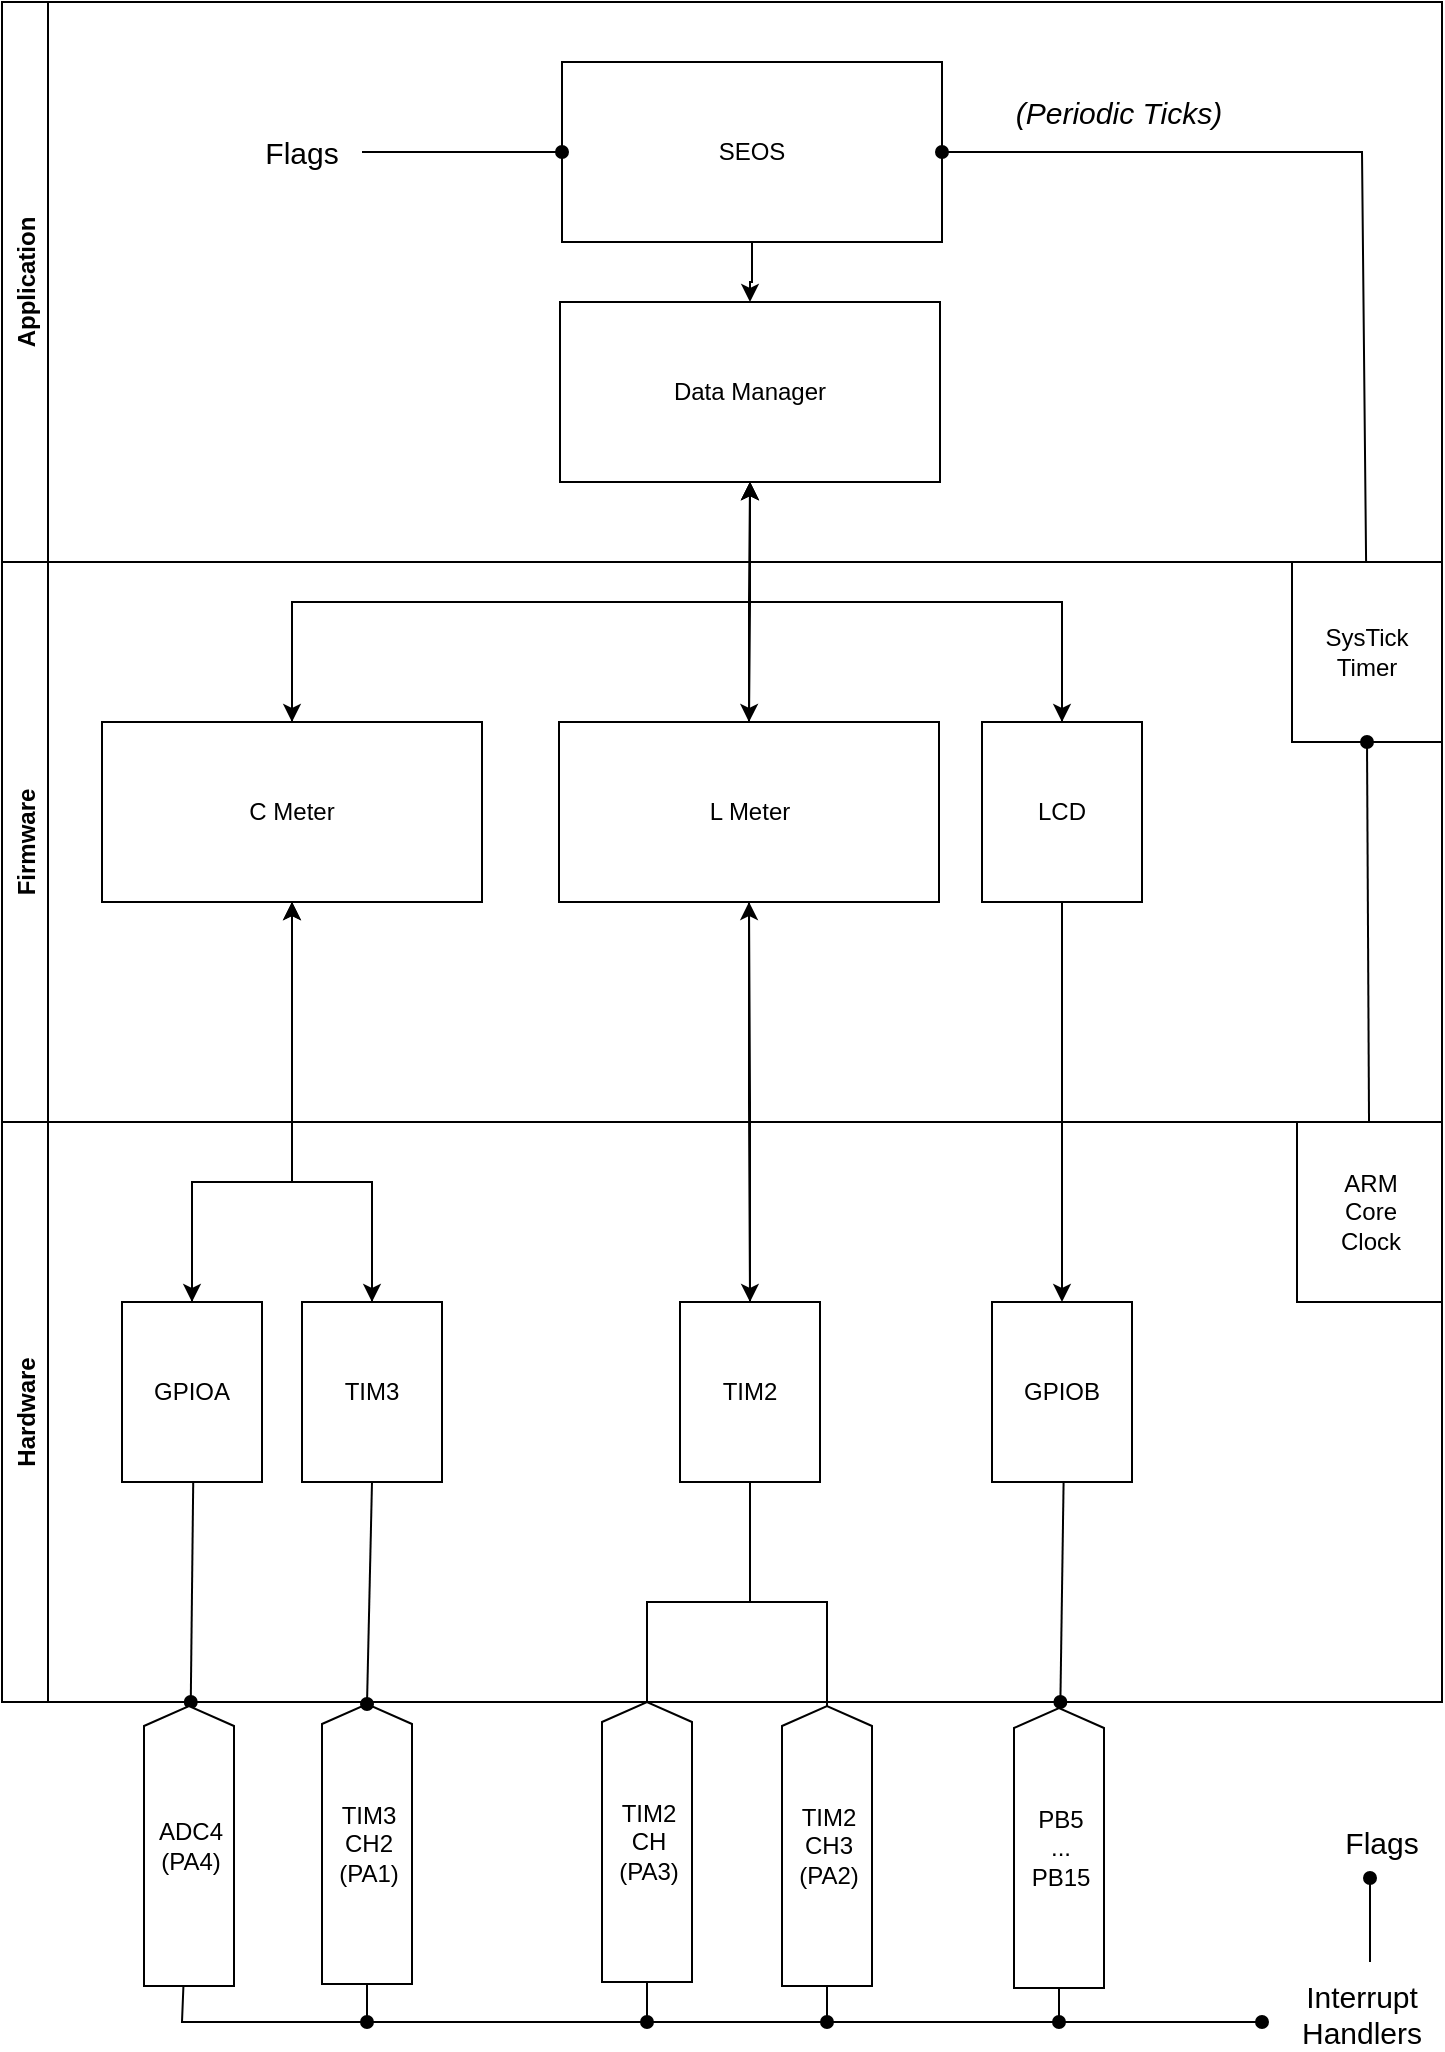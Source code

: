 <mxfile version="15.7.0" type="github">
  <diagram id="mKwzxO0O0rPcAXsIjFLo" name="Page-1">
    <mxGraphModel dx="868" dy="440" grid="1" gridSize="10" guides="1" tooltips="1" connect="1" arrows="1" fold="1" page="1" pageScale="1" pageWidth="827" pageHeight="1169" math="0" shadow="0">
      <root>
        <mxCell id="0" />
        <mxCell id="1" parent="0" />
        <mxCell id="-3VCderYdcZdXz5sE5gP-5" value="Application" style="swimlane;horizontal=0;strokeColor=#000000;" parent="1" vertex="1">
          <mxGeometry x="40" y="80" width="720" height="280" as="geometry" />
        </mxCell>
        <mxCell id="-3VCderYdcZdXz5sE5gP-17" value="Data Manager" style="rounded=0;whiteSpace=wrap;html=1;" parent="-3VCderYdcZdXz5sE5gP-5" vertex="1">
          <mxGeometry x="279" y="150" width="190" height="90" as="geometry" />
        </mxCell>
        <mxCell id="-3VCderYdcZdXz5sE5gP-20" style="edgeStyle=orthogonalEdgeStyle;rounded=0;orthogonalLoop=1;jettySize=auto;html=1;" parent="-3VCderYdcZdXz5sE5gP-5" source="-3VCderYdcZdXz5sE5gP-18" target="-3VCderYdcZdXz5sE5gP-17" edge="1">
          <mxGeometry relative="1" as="geometry" />
        </mxCell>
        <mxCell id="-3VCderYdcZdXz5sE5gP-18" value="SEOS" style="rounded=0;whiteSpace=wrap;html=1;" parent="-3VCderYdcZdXz5sE5gP-5" vertex="1">
          <mxGeometry x="280" y="30" width="190" height="90" as="geometry" />
        </mxCell>
        <mxCell id="1s72aTYgNOaA4HXkuUWP-27" style="edgeStyle=none;rounded=0;orthogonalLoop=1;jettySize=auto;html=1;entryX=0;entryY=0.5;entryDx=0;entryDy=0;endArrow=oval;endFill=1;strokeColor=#000000;" parent="-3VCderYdcZdXz5sE5gP-5" source="1s72aTYgNOaA4HXkuUWP-26" target="-3VCderYdcZdXz5sE5gP-18" edge="1">
          <mxGeometry relative="1" as="geometry" />
        </mxCell>
        <mxCell id="1s72aTYgNOaA4HXkuUWP-26" value="Flags" style="text;html=1;strokeColor=none;fillColor=none;align=center;verticalAlign=middle;whiteSpace=wrap;rounded=0;fontSize=15;" parent="-3VCderYdcZdXz5sE5gP-5" vertex="1">
          <mxGeometry x="120" y="60" width="60" height="30" as="geometry" />
        </mxCell>
        <mxCell id="1s72aTYgNOaA4HXkuUWP-39" value="&lt;i&gt;(Periodic Ticks)&lt;/i&gt;" style="text;html=1;strokeColor=none;fillColor=none;align=center;verticalAlign=middle;whiteSpace=wrap;rounded=0;fontSize=15;" parent="-3VCderYdcZdXz5sE5gP-5" vertex="1">
          <mxGeometry x="497" y="40" width="123" height="30" as="geometry" />
        </mxCell>
        <mxCell id="-3VCderYdcZdXz5sE5gP-6" value="Firmware" style="swimlane;horizontal=0;" parent="1" vertex="1">
          <mxGeometry x="40" y="360" width="720" height="280" as="geometry" />
        </mxCell>
        <mxCell id="1s72aTYgNOaA4HXkuUWP-4" value="&lt;div&gt;SysTick&lt;/div&gt;&lt;div&gt;Timer&lt;br&gt;&lt;/div&gt;" style="rounded=0;whiteSpace=wrap;html=1;" parent="-3VCderYdcZdXz5sE5gP-6" vertex="1">
          <mxGeometry x="645" width="75" height="90" as="geometry" />
        </mxCell>
        <mxCell id="-3VCderYdcZdXz5sE5gP-8" value="C Meter" style="rounded=0;whiteSpace=wrap;html=1;" parent="-3VCderYdcZdXz5sE5gP-6" vertex="1">
          <mxGeometry x="50" y="80" width="190" height="90" as="geometry" />
        </mxCell>
        <mxCell id="-3VCderYdcZdXz5sE5gP-9" value="L Meter" style="rounded=0;whiteSpace=wrap;html=1;" parent="-3VCderYdcZdXz5sE5gP-6" vertex="1">
          <mxGeometry x="278.5" y="80" width="190" height="90" as="geometry" />
        </mxCell>
        <mxCell id="-3VCderYdcZdXz5sE5gP-10" value="LCD" style="rounded=0;whiteSpace=wrap;html=1;" parent="-3VCderYdcZdXz5sE5gP-6" vertex="1">
          <mxGeometry x="490" y="80" width="80" height="90" as="geometry" />
        </mxCell>
        <mxCell id="-3VCderYdcZdXz5sE5gP-7" value="Hardware" style="swimlane;horizontal=0;" parent="1" vertex="1">
          <mxGeometry x="40" y="640" width="720" height="290" as="geometry" />
        </mxCell>
        <mxCell id="1s72aTYgNOaA4HXkuUWP-3" value="&lt;div&gt;ARM&lt;/div&gt;&lt;div&gt;Core&lt;/div&gt;&lt;div&gt;Clock&lt;br&gt;&lt;/div&gt;" style="rounded=0;whiteSpace=wrap;html=1;" parent="-3VCderYdcZdXz5sE5gP-7" vertex="1">
          <mxGeometry x="647.5" width="72.5" height="90" as="geometry" />
        </mxCell>
        <mxCell id="-3VCderYdcZdXz5sE5gP-11" value="GPIOA" style="rounded=0;whiteSpace=wrap;html=1;" parent="-3VCderYdcZdXz5sE5gP-7" vertex="1">
          <mxGeometry x="60" y="90" width="70" height="90" as="geometry" />
        </mxCell>
        <mxCell id="-3VCderYdcZdXz5sE5gP-13" value="TIM3" style="rounded=0;whiteSpace=wrap;html=1;" parent="-3VCderYdcZdXz5sE5gP-7" vertex="1">
          <mxGeometry x="150" y="90" width="70" height="90" as="geometry" />
        </mxCell>
        <mxCell id="-3VCderYdcZdXz5sE5gP-15" value="TIM2" style="rounded=0;whiteSpace=wrap;html=1;" parent="-3VCderYdcZdXz5sE5gP-7" vertex="1">
          <mxGeometry x="339" y="90" width="70" height="90" as="geometry" />
        </mxCell>
        <mxCell id="-3VCderYdcZdXz5sE5gP-16" value="GPIOB" style="rounded=0;whiteSpace=wrap;html=1;" parent="-3VCderYdcZdXz5sE5gP-7" vertex="1">
          <mxGeometry x="495" y="90" width="70" height="90" as="geometry" />
        </mxCell>
        <mxCell id="1s72aTYgNOaA4HXkuUWP-17" style="rounded=0;orthogonalLoop=1;jettySize=auto;html=1;strokeColor=default;endArrow=oval;endFill=1;" parent="-3VCderYdcZdXz5sE5gP-7" edge="1">
          <mxGeometry relative="1" as="geometry">
            <mxPoint x="95.61" y="180" as="sourcePoint" />
            <mxPoint x="94.388" y="290" as="targetPoint" />
          </mxGeometry>
        </mxCell>
        <mxCell id="1s72aTYgNOaA4HXkuUWP-18" style="rounded=0;orthogonalLoop=1;jettySize=auto;html=1;strokeColor=default;endArrow=oval;endFill=1;" parent="-3VCderYdcZdXz5sE5gP-7" edge="1">
          <mxGeometry relative="1" as="geometry">
            <mxPoint x="530.8" y="180" as="sourcePoint" />
            <mxPoint x="529.19" y="290" as="targetPoint" />
          </mxGeometry>
        </mxCell>
        <mxCell id="-3VCderYdcZdXz5sE5gP-22" style="edgeStyle=orthogonalEdgeStyle;rounded=0;orthogonalLoop=1;jettySize=auto;html=1;entryX=0.5;entryY=0;entryDx=0;entryDy=0;" parent="1" source="-3VCderYdcZdXz5sE5gP-17" target="-3VCderYdcZdXz5sE5gP-8" edge="1">
          <mxGeometry relative="1" as="geometry">
            <Array as="points">
              <mxPoint x="414" y="380" />
              <mxPoint x="185" y="380" />
            </Array>
          </mxGeometry>
        </mxCell>
        <mxCell id="-3VCderYdcZdXz5sE5gP-23" style="edgeStyle=orthogonalEdgeStyle;rounded=0;orthogonalLoop=1;jettySize=auto;html=1;" parent="1" source="-3VCderYdcZdXz5sE5gP-17" target="-3VCderYdcZdXz5sE5gP-9" edge="1">
          <mxGeometry relative="1" as="geometry" />
        </mxCell>
        <mxCell id="-3VCderYdcZdXz5sE5gP-24" style="edgeStyle=orthogonalEdgeStyle;rounded=0;orthogonalLoop=1;jettySize=auto;html=1;" parent="1" source="-3VCderYdcZdXz5sE5gP-17" target="-3VCderYdcZdXz5sE5gP-10" edge="1">
          <mxGeometry relative="1" as="geometry">
            <Array as="points">
              <mxPoint x="414" y="380" />
              <mxPoint x="570" y="380" />
            </Array>
          </mxGeometry>
        </mxCell>
        <mxCell id="-3VCderYdcZdXz5sE5gP-25" style="edgeStyle=orthogonalEdgeStyle;rounded=0;orthogonalLoop=1;jettySize=auto;html=1;" parent="1" source="-3VCderYdcZdXz5sE5gP-9" target="-3VCderYdcZdXz5sE5gP-17" edge="1">
          <mxGeometry relative="1" as="geometry" />
        </mxCell>
        <mxCell id="-3VCderYdcZdXz5sE5gP-26" style="edgeStyle=orthogonalEdgeStyle;rounded=0;orthogonalLoop=1;jettySize=auto;html=1;entryX=0.5;entryY=0;entryDx=0;entryDy=0;" parent="1" source="-3VCderYdcZdXz5sE5gP-8" target="-3VCderYdcZdXz5sE5gP-11" edge="1">
          <mxGeometry relative="1" as="geometry">
            <Array as="points">
              <mxPoint x="185" y="670" />
              <mxPoint x="135" y="670" />
            </Array>
          </mxGeometry>
        </mxCell>
        <mxCell id="-3VCderYdcZdXz5sE5gP-27" style="edgeStyle=orthogonalEdgeStyle;rounded=0;orthogonalLoop=1;jettySize=auto;html=1;" parent="1" source="-3VCderYdcZdXz5sE5gP-8" target="-3VCderYdcZdXz5sE5gP-13" edge="1">
          <mxGeometry relative="1" as="geometry">
            <Array as="points">
              <mxPoint x="185" y="670" />
              <mxPoint x="225" y="670" />
            </Array>
          </mxGeometry>
        </mxCell>
        <mxCell id="-3VCderYdcZdXz5sE5gP-30" style="edgeStyle=orthogonalEdgeStyle;rounded=0;orthogonalLoop=1;jettySize=auto;html=1;entryX=0.5;entryY=0;entryDx=0;entryDy=0;" parent="1" source="-3VCderYdcZdXz5sE5gP-10" target="-3VCderYdcZdXz5sE5gP-16" edge="1">
          <mxGeometry relative="1" as="geometry" />
        </mxCell>
        <mxCell id="-3VCderYdcZdXz5sE5gP-33" style="edgeStyle=orthogonalEdgeStyle;rounded=0;orthogonalLoop=1;jettySize=auto;html=1;entryX=0.5;entryY=1;entryDx=0;entryDy=0;" parent="1" source="-3VCderYdcZdXz5sE5gP-8" target="-3VCderYdcZdXz5sE5gP-17" edge="1">
          <mxGeometry relative="1" as="geometry">
            <Array as="points">
              <mxPoint x="185" y="380" />
              <mxPoint x="414" y="380" />
            </Array>
          </mxGeometry>
        </mxCell>
        <mxCell id="-3VCderYdcZdXz5sE5gP-34" style="edgeStyle=orthogonalEdgeStyle;rounded=0;orthogonalLoop=1;jettySize=auto;html=1;entryX=0.5;entryY=1;entryDx=0;entryDy=0;" parent="1" source="-3VCderYdcZdXz5sE5gP-10" target="-3VCderYdcZdXz5sE5gP-17" edge="1">
          <mxGeometry relative="1" as="geometry">
            <Array as="points">
              <mxPoint x="570" y="380" />
              <mxPoint x="414" y="380" />
            </Array>
          </mxGeometry>
        </mxCell>
        <mxCell id="-3VCderYdcZdXz5sE5gP-35" style="edgeStyle=orthogonalEdgeStyle;rounded=0;orthogonalLoop=1;jettySize=auto;html=1;entryX=0.5;entryY=1;entryDx=0;entryDy=0;" parent="1" source="-3VCderYdcZdXz5sE5gP-13" target="-3VCderYdcZdXz5sE5gP-8" edge="1">
          <mxGeometry relative="1" as="geometry">
            <Array as="points">
              <mxPoint x="225" y="670" />
              <mxPoint x="185" y="670" />
            </Array>
          </mxGeometry>
        </mxCell>
        <mxCell id="-3VCderYdcZdXz5sE5gP-36" style="edgeStyle=orthogonalEdgeStyle;rounded=0;orthogonalLoop=1;jettySize=auto;html=1;" parent="1" source="-3VCderYdcZdXz5sE5gP-11" target="-3VCderYdcZdXz5sE5gP-8" edge="1">
          <mxGeometry relative="1" as="geometry">
            <Array as="points">
              <mxPoint x="135" y="670" />
              <mxPoint x="185" y="670" />
            </Array>
          </mxGeometry>
        </mxCell>
        <mxCell id="1s72aTYgNOaA4HXkuUWP-35" style="edgeStyle=none;rounded=0;orthogonalLoop=1;jettySize=auto;html=1;endArrow=oval;endFill=1;strokeColor=#000000;" parent="1" source="1s72aTYgNOaA4HXkuUWP-12" edge="1">
          <mxGeometry relative="1" as="geometry">
            <mxPoint x="452.5" y="1090" as="targetPoint" />
          </mxGeometry>
        </mxCell>
        <mxCell id="1s72aTYgNOaA4HXkuUWP-12" value="&lt;div&gt;TIM2&lt;/div&gt;&lt;div&gt;CH3&lt;/div&gt;&lt;div&gt;(PA2)&lt;br&gt;&lt;/div&gt;" style="html=1;shadow=0;dashed=0;align=center;verticalAlign=middle;shape=mxgraph.arrows2.arrow;dy=0;dx=10;notch=0;direction=north;" parent="1" vertex="1">
          <mxGeometry x="430" y="932" width="45" height="140" as="geometry" />
        </mxCell>
        <mxCell id="1s72aTYgNOaA4HXkuUWP-33" style="edgeStyle=none;rounded=0;orthogonalLoop=1;jettySize=auto;html=1;endArrow=oval;endFill=1;strokeColor=#000000;" parent="1" source="1s72aTYgNOaA4HXkuUWP-13" edge="1">
          <mxGeometry relative="1" as="geometry">
            <mxPoint x="222.5" y="1090" as="targetPoint" />
          </mxGeometry>
        </mxCell>
        <mxCell id="1s72aTYgNOaA4HXkuUWP-13" value="&lt;div&gt;TIM3&lt;/div&gt;&lt;div&gt;CH2&lt;/div&gt;&lt;div&gt;(PA1)&lt;br&gt;&lt;/div&gt;" style="html=1;shadow=0;dashed=0;align=center;verticalAlign=middle;shape=mxgraph.arrows2.arrow;dy=0;dx=10;notch=0;direction=north;" parent="1" vertex="1">
          <mxGeometry x="200" y="931" width="45" height="140" as="geometry" />
        </mxCell>
        <mxCell id="1s72aTYgNOaA4HXkuUWP-36" style="edgeStyle=none;rounded=0;orthogonalLoop=1;jettySize=auto;html=1;endArrow=oval;endFill=1;strokeColor=#000000;" parent="1" source="1s72aTYgNOaA4HXkuUWP-14" edge="1">
          <mxGeometry relative="1" as="geometry">
            <mxPoint x="568.5" y="1090" as="targetPoint" />
          </mxGeometry>
        </mxCell>
        <mxCell id="1s72aTYgNOaA4HXkuUWP-14" value="&lt;div&gt;PB5&lt;/div&gt;&lt;div&gt;...&lt;/div&gt;&lt;div&gt;PB15&lt;br&gt;&lt;/div&gt;" style="html=1;shadow=0;dashed=0;align=center;verticalAlign=middle;shape=mxgraph.arrows2.arrow;dy=0;dx=10;notch=0;direction=north;" parent="1" vertex="1">
          <mxGeometry x="546" y="933" width="45" height="140" as="geometry" />
        </mxCell>
        <mxCell id="1s72aTYgNOaA4HXkuUWP-16" style="rounded=0;orthogonalLoop=1;jettySize=auto;html=1;strokeColor=default;endArrow=oval;endFill=1;exitX=0.5;exitY=1;exitDx=0;exitDy=0;entryX=1;entryY=0.5;entryDx=0;entryDy=0;entryPerimeter=0;" parent="1" source="-3VCderYdcZdXz5sE5gP-13" target="1s72aTYgNOaA4HXkuUWP-13" edge="1">
          <mxGeometry relative="1" as="geometry">
            <mxPoint x="464.5" y="830" as="sourcePoint" />
            <mxPoint x="463.278" y="940" as="targetPoint" />
            <Array as="points" />
          </mxGeometry>
        </mxCell>
        <mxCell id="1s72aTYgNOaA4HXkuUWP-32" style="edgeStyle=none;rounded=0;orthogonalLoop=1;jettySize=auto;html=1;endArrow=oval;endFill=1;strokeColor=#000000;" parent="1" source="1s72aTYgNOaA4HXkuUWP-20" edge="1">
          <mxGeometry relative="1" as="geometry">
            <mxPoint x="670" y="1090" as="targetPoint" />
            <Array as="points">
              <mxPoint x="130" y="1090" />
            </Array>
          </mxGeometry>
        </mxCell>
        <mxCell id="1s72aTYgNOaA4HXkuUWP-37" style="edgeStyle=none;rounded=0;orthogonalLoop=1;jettySize=auto;html=1;endArrow=oval;endFill=1;strokeColor=#000000;" parent="1" edge="1">
          <mxGeometry relative="1" as="geometry">
            <mxPoint x="133.5" y="1090" as="targetPoint" />
            <mxPoint x="134" y="1090" as="sourcePoint" />
          </mxGeometry>
        </mxCell>
        <mxCell id="1s72aTYgNOaA4HXkuUWP-20" value="&lt;div&gt;ADC4&lt;br&gt;&lt;/div&gt;&lt;div&gt;(PA4)&lt;/div&gt;" style="html=1;shadow=0;dashed=0;align=center;verticalAlign=middle;shape=mxgraph.arrows2.arrow;dy=0;dx=10;notch=0;direction=north;" parent="1" vertex="1">
          <mxGeometry x="111" y="932" width="45" height="140" as="geometry" />
        </mxCell>
        <mxCell id="1s72aTYgNOaA4HXkuUWP-34" style="edgeStyle=none;rounded=0;orthogonalLoop=1;jettySize=auto;html=1;endArrow=oval;endFill=1;strokeColor=#000000;" parent="1" source="1s72aTYgNOaA4HXkuUWP-21" edge="1">
          <mxGeometry relative="1" as="geometry">
            <mxPoint x="362.5" y="1090" as="targetPoint" />
          </mxGeometry>
        </mxCell>
        <mxCell id="1s72aTYgNOaA4HXkuUWP-21" value="&lt;div&gt;TIM2&lt;/div&gt;&lt;div&gt;CH&lt;/div&gt;&lt;div&gt;(PA3)&lt;br&gt;&lt;/div&gt;" style="html=1;shadow=0;dashed=0;align=center;verticalAlign=middle;shape=mxgraph.arrows2.arrow;dy=0;dx=10;notch=0;direction=north;" parent="1" vertex="1">
          <mxGeometry x="340" y="930" width="45" height="140" as="geometry" />
        </mxCell>
        <mxCell id="1s72aTYgNOaA4HXkuUWP-24" style="edgeStyle=none;rounded=0;orthogonalLoop=1;jettySize=auto;html=1;entryX=0.5;entryY=1;entryDx=0;entryDy=0;endArrow=oval;endFill=1;strokeColor=#000000;" parent="1" source="1s72aTYgNOaA4HXkuUWP-3" target="1s72aTYgNOaA4HXkuUWP-4" edge="1">
          <mxGeometry relative="1" as="geometry" />
        </mxCell>
        <mxCell id="1s72aTYgNOaA4HXkuUWP-25" style="edgeStyle=none;rounded=0;orthogonalLoop=1;jettySize=auto;html=1;entryX=1;entryY=0.5;entryDx=0;entryDy=0;endArrow=oval;endFill=1;strokeColor=#000000;" parent="1" source="1s72aTYgNOaA4HXkuUWP-4" target="-3VCderYdcZdXz5sE5gP-18" edge="1">
          <mxGeometry relative="1" as="geometry">
            <Array as="points">
              <mxPoint x="720" y="155" />
            </Array>
          </mxGeometry>
        </mxCell>
        <mxCell id="1s72aTYgNOaA4HXkuUWP-45" style="edgeStyle=none;rounded=0;orthogonalLoop=1;jettySize=auto;html=1;entryX=0.4;entryY=1.1;entryDx=0;entryDy=0;entryPerimeter=0;fontSize=15;endArrow=oval;endFill=1;strokeColor=#000000;" parent="1" target="1s72aTYgNOaA4HXkuUWP-43" edge="1">
          <mxGeometry relative="1" as="geometry">
            <mxPoint x="724" y="1060" as="sourcePoint" />
          </mxGeometry>
        </mxCell>
        <mxCell id="1s72aTYgNOaA4HXkuUWP-28" value="&lt;div&gt;Interrupt&lt;/div&gt;&lt;div&gt;Handlers&lt;/div&gt;" style="text;html=1;strokeColor=none;fillColor=none;align=center;verticalAlign=middle;whiteSpace=wrap;rounded=0;fontSize=15;" parent="1" vertex="1">
          <mxGeometry x="690" y="1071" width="60" height="30" as="geometry" />
        </mxCell>
        <mxCell id="1s72aTYgNOaA4HXkuUWP-43" value="Flags" style="text;html=1;strokeColor=none;fillColor=none;align=center;verticalAlign=middle;whiteSpace=wrap;rounded=0;fontSize=15;" parent="1" vertex="1">
          <mxGeometry x="700" y="985" width="60" height="30" as="geometry" />
        </mxCell>
        <mxCell id="6eIc8wn3cQt7pGcsnE21-3" style="edgeStyle=orthogonalEdgeStyle;rounded=0;orthogonalLoop=1;jettySize=auto;html=1;entryX=0.5;entryY=0;entryDx=0;entryDy=0;" edge="1" parent="1" source="-3VCderYdcZdXz5sE5gP-9" target="-3VCderYdcZdXz5sE5gP-15">
          <mxGeometry relative="1" as="geometry" />
        </mxCell>
        <mxCell id="6eIc8wn3cQt7pGcsnE21-4" style="edgeStyle=orthogonalEdgeStyle;rounded=0;orthogonalLoop=1;jettySize=auto;html=1;" edge="1" parent="1" source="-3VCderYdcZdXz5sE5gP-15" target="-3VCderYdcZdXz5sE5gP-9">
          <mxGeometry relative="1" as="geometry" />
        </mxCell>
        <mxCell id="6eIc8wn3cQt7pGcsnE21-5" style="edgeStyle=orthogonalEdgeStyle;rounded=0;orthogonalLoop=1;jettySize=auto;html=1;entryX=1;entryY=0.5;entryDx=0;entryDy=0;entryPerimeter=0;endArrow=none;endFill=0;" edge="1" parent="1" source="-3VCderYdcZdXz5sE5gP-15" target="1s72aTYgNOaA4HXkuUWP-21">
          <mxGeometry relative="1" as="geometry">
            <Array as="points">
              <mxPoint x="414" y="880" />
              <mxPoint x="363" y="880" />
            </Array>
          </mxGeometry>
        </mxCell>
        <mxCell id="6eIc8wn3cQt7pGcsnE21-6" style="edgeStyle=orthogonalEdgeStyle;rounded=0;orthogonalLoop=1;jettySize=auto;html=1;entryX=1;entryY=0.5;entryDx=0;entryDy=0;entryPerimeter=0;endArrow=none;endFill=0;" edge="1" parent="1" source="-3VCderYdcZdXz5sE5gP-15" target="1s72aTYgNOaA4HXkuUWP-12">
          <mxGeometry relative="1" as="geometry">
            <Array as="points">
              <mxPoint x="414" y="880" />
              <mxPoint x="453" y="880" />
            </Array>
          </mxGeometry>
        </mxCell>
      </root>
    </mxGraphModel>
  </diagram>
</mxfile>
